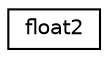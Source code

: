 digraph "Graphical Class Hierarchy"
{
 // LATEX_PDF_SIZE
  edge [fontname="Helvetica",fontsize="10",labelfontname="Helvetica",labelfontsize="10"];
  node [fontname="Helvetica",fontsize="10",shape=record];
  rankdir="LR";
  Node0 [label="float2",height=0.2,width=0.4,color="black", fillcolor="white", style="filled",URL="$structsl_1_1float2.html",tooltip="Represents a 2D vector of floats for use on both the CPU and GPU."];
}
